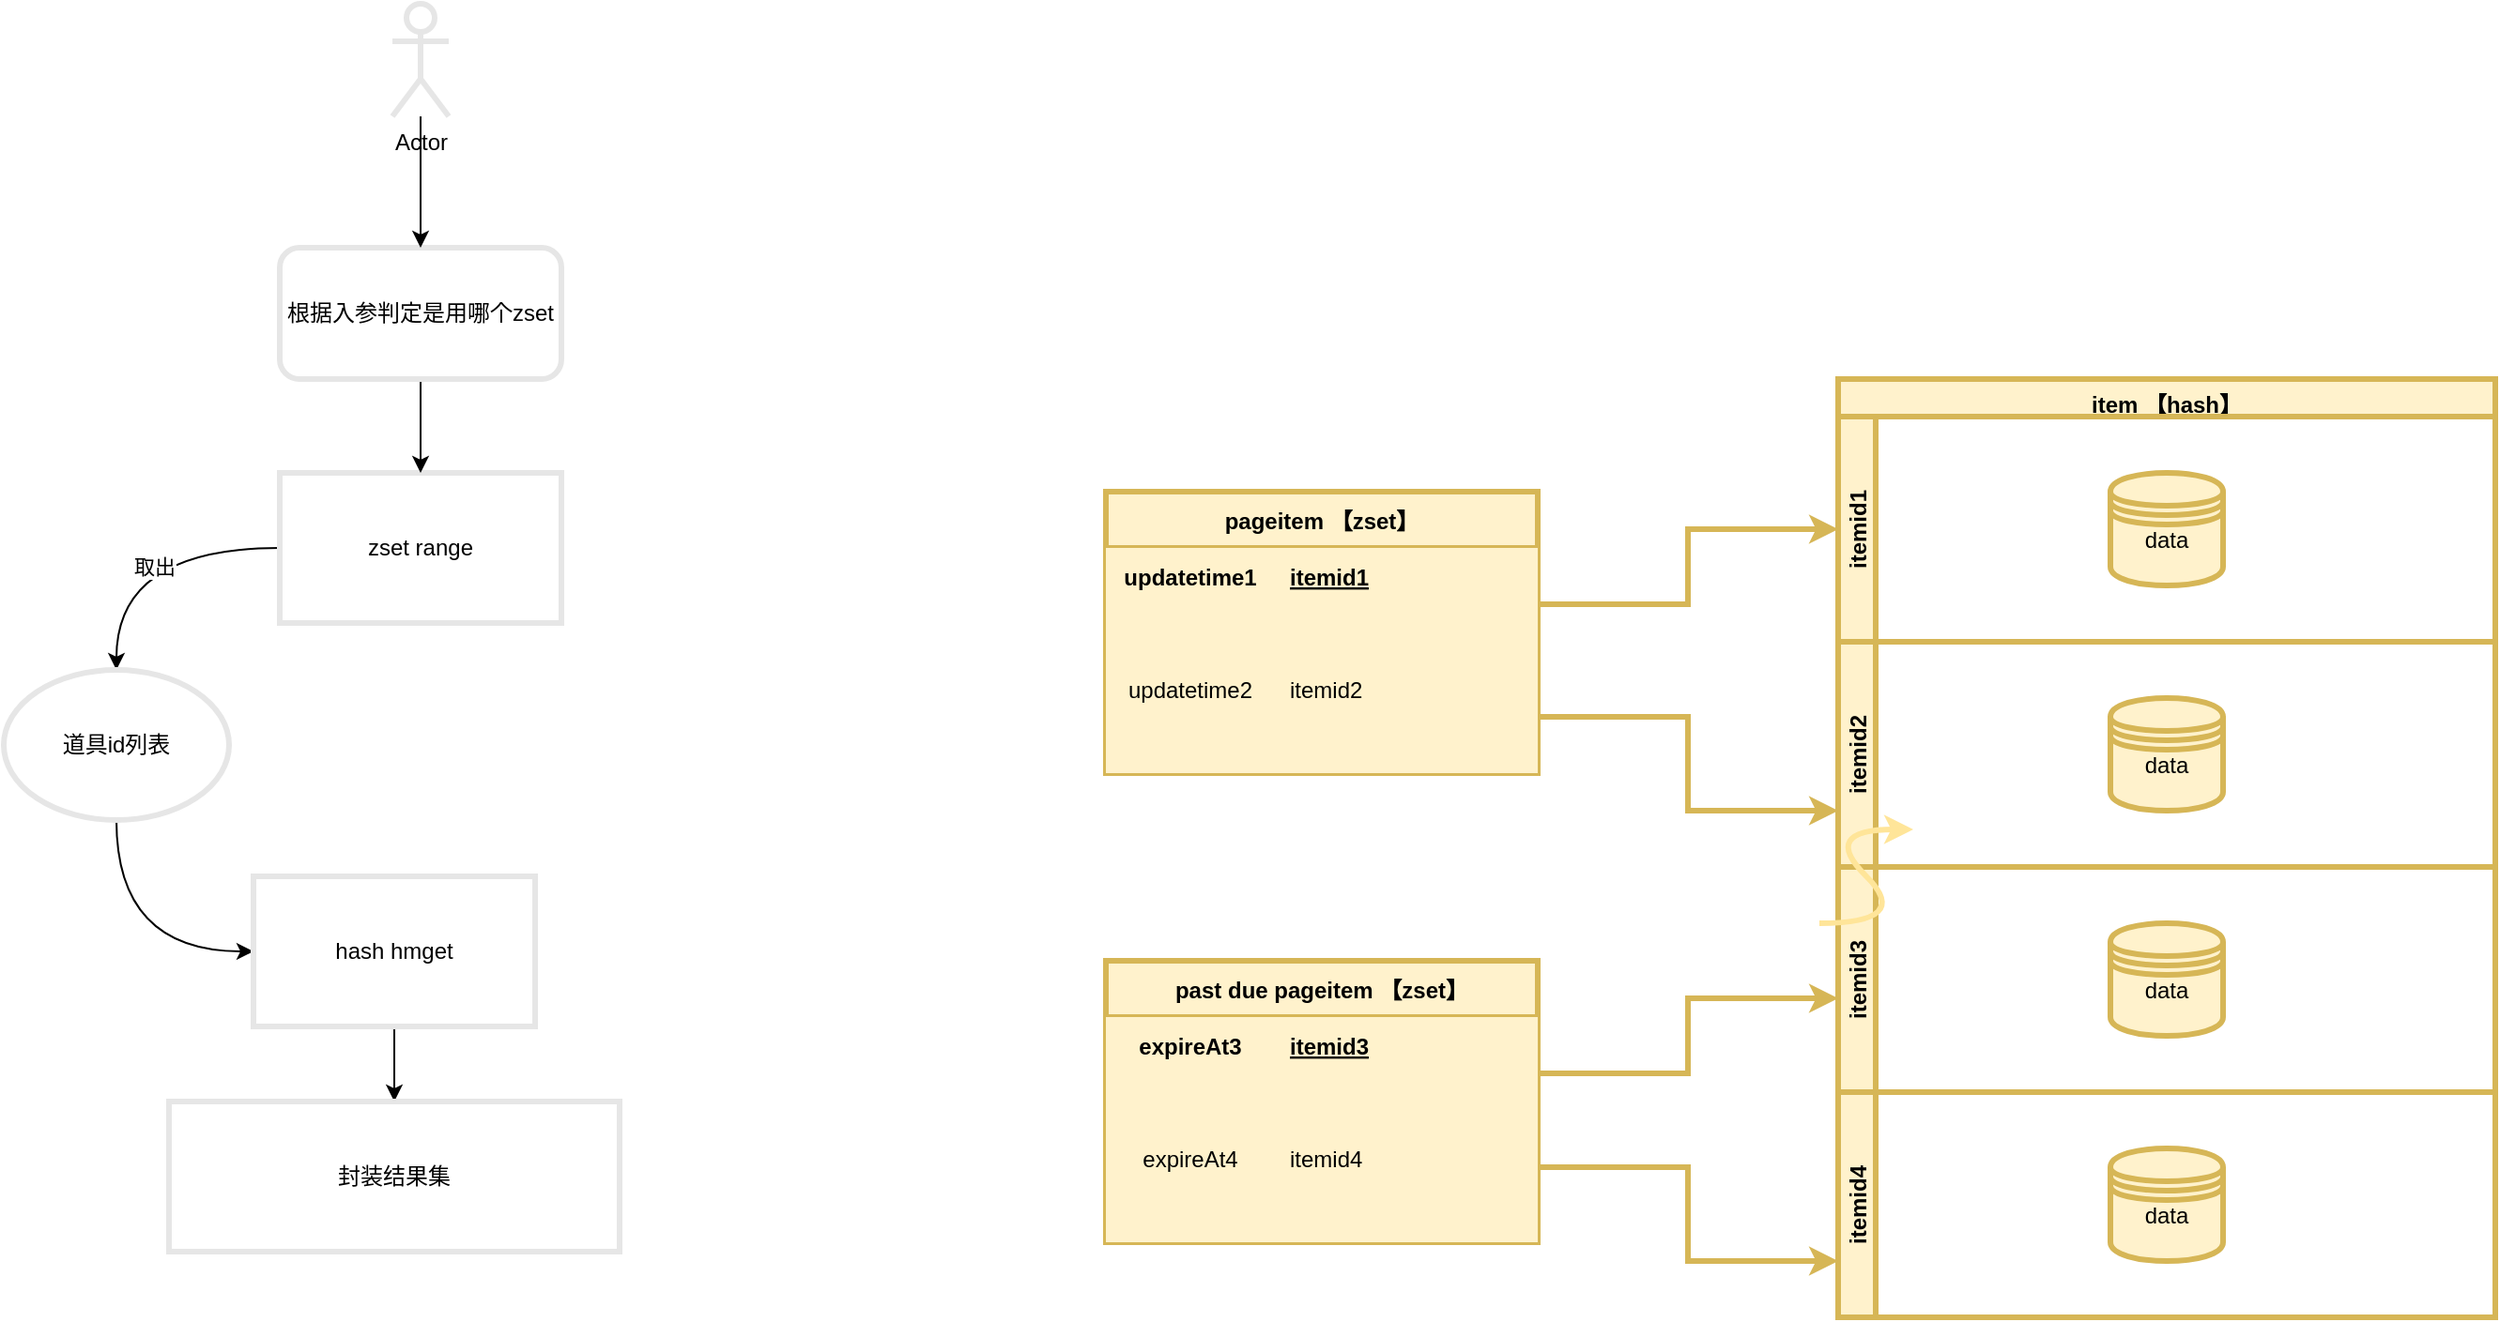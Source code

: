 <mxfile version="15.3.7" type="github">
  <diagram id="0inbW-KyjCVtwk-rCgZb" name="Page-1">
    <mxGraphModel dx="2893" dy="1074" grid="1" gridSize="10" guides="1" tooltips="1" connect="1" arrows="1" fold="1" page="1" pageScale="1" pageWidth="827" pageHeight="1169" math="0" shadow="0">
      <root>
        <mxCell id="0" />
        <mxCell id="1" parent="0" />
        <mxCell id="1Qq6kkW1Uyhg24G6HAr7-7" value="item 【hash】" style="swimlane;childLayout=stackLayout;resizeParent=1;resizeParentMax=0;horizontal=1;startSize=20;horizontalStack=0;verticalAlign=top;strokeWidth=3;fillColor=#fff2cc;strokeColor=#d6b656;" vertex="1" parent="1">
          <mxGeometry x="400" y="560" width="350" height="380" as="geometry" />
        </mxCell>
        <mxCell id="1Qq6kkW1Uyhg24G6HAr7-8" value="itemid1" style="swimlane;startSize=20;horizontal=0;strokeWidth=3;fillColor=#fff2cc;strokeColor=#d6b656;" vertex="1" parent="1Qq6kkW1Uyhg24G6HAr7-7">
          <mxGeometry y="20" width="350" height="120" as="geometry" />
        </mxCell>
        <mxCell id="1Qq6kkW1Uyhg24G6HAr7-23" value="data" style="shape=datastore;whiteSpace=wrap;html=1;verticalAlign=top;strokeWidth=3;fillColor=#fff2cc;strokeColor=#d6b656;" vertex="1" parent="1Qq6kkW1Uyhg24G6HAr7-8">
          <mxGeometry x="145" y="30" width="60" height="60" as="geometry" />
        </mxCell>
        <mxCell id="1Qq6kkW1Uyhg24G6HAr7-9" value="itemid2" style="swimlane;startSize=20;horizontal=0;strokeWidth=3;fillColor=#fff2cc;strokeColor=#d6b656;" vertex="1" parent="1Qq6kkW1Uyhg24G6HAr7-7">
          <mxGeometry y="140" width="350" height="120" as="geometry" />
        </mxCell>
        <mxCell id="1Qq6kkW1Uyhg24G6HAr7-24" value="data" style="shape=datastore;whiteSpace=wrap;html=1;verticalAlign=top;strokeWidth=3;fillColor=#fff2cc;strokeColor=#d6b656;" vertex="1" parent="1Qq6kkW1Uyhg24G6HAr7-9">
          <mxGeometry x="145" y="30" width="60" height="60" as="geometry" />
        </mxCell>
        <mxCell id="1Qq6kkW1Uyhg24G6HAr7-10" value="itemid3" style="swimlane;startSize=20;horizontal=0;strokeWidth=3;fillColor=#fff2cc;strokeColor=#d6b656;" vertex="1" parent="1Qq6kkW1Uyhg24G6HAr7-7">
          <mxGeometry y="260" width="350" height="120" as="geometry" />
        </mxCell>
        <mxCell id="1Qq6kkW1Uyhg24G6HAr7-25" value="data" style="shape=datastore;whiteSpace=wrap;html=1;verticalAlign=top;strokeWidth=3;fillColor=#fff2cc;strokeColor=#d6b656;" vertex="1" parent="1Qq6kkW1Uyhg24G6HAr7-10">
          <mxGeometry x="145" y="30" width="60" height="60" as="geometry" />
        </mxCell>
        <mxCell id="1Qq6kkW1Uyhg24G6HAr7-54" style="edgeStyle=orthogonalEdgeStyle;rounded=0;orthogonalLoop=1;jettySize=auto;html=1;entryX=0;entryY=0.5;entryDx=0;entryDy=0;fontColor=#FEFFD9;strokeWidth=3;fillColor=#fff2cc;strokeColor=#d6b656;" edge="1" parent="1" source="1Qq6kkW1Uyhg24G6HAr7-26" target="1Qq6kkW1Uyhg24G6HAr7-8">
          <mxGeometry relative="1" as="geometry">
            <Array as="points">
              <mxPoint x="320" y="680" />
              <mxPoint x="320" y="640" />
            </Array>
          </mxGeometry>
        </mxCell>
        <mxCell id="1Qq6kkW1Uyhg24G6HAr7-55" style="edgeStyle=orthogonalEdgeStyle;rounded=0;orthogonalLoop=1;jettySize=auto;html=1;entryX=0;entryY=0.75;entryDx=0;entryDy=0;fontColor=#FEFFD9;strokeWidth=3;fillColor=#fff2cc;strokeColor=#d6b656;" edge="1" parent="1" source="1Qq6kkW1Uyhg24G6HAr7-33" target="1Qq6kkW1Uyhg24G6HAr7-9">
          <mxGeometry relative="1" as="geometry">
            <Array as="points">
              <mxPoint x="320" y="740" />
              <mxPoint x="320" y="790" />
            </Array>
          </mxGeometry>
        </mxCell>
        <mxCell id="1Qq6kkW1Uyhg24G6HAr7-26" value="pageitem 【zset】" style="shape=table;startSize=30;container=1;collapsible=1;childLayout=tableLayout;fixedRows=1;rowLines=0;fontStyle=1;align=center;resizeLast=1;strokeWidth=3;fillColor=#fff2cc;strokeColor=#d6b656;" vertex="1" parent="1">
          <mxGeometry x="10" y="620" width="230" height="150" as="geometry" />
        </mxCell>
        <mxCell id="1Qq6kkW1Uyhg24G6HAr7-27" value="" style="shape=partialRectangle;collapsible=0;dropTarget=0;pointerEvents=0;fillColor=#fff2cc;top=0;left=0;bottom=0;right=0;points=[[0,0.5],[1,0.5]];portConstraint=eastwest;strokeWidth=3;strokeColor=#d6b656;" vertex="1" parent="1Qq6kkW1Uyhg24G6HAr7-26">
          <mxGeometry y="30" width="230" height="30" as="geometry" />
        </mxCell>
        <mxCell id="1Qq6kkW1Uyhg24G6HAr7-28" value="updatetime1" style="shape=partialRectangle;connectable=0;fillColor=#fff2cc;top=0;left=0;bottom=0;right=0;fontStyle=1;overflow=hidden;strokeWidth=3;strokeColor=#d6b656;" vertex="1" parent="1Qq6kkW1Uyhg24G6HAr7-27">
          <mxGeometry width="90" height="30" as="geometry">
            <mxRectangle width="90" height="30" as="alternateBounds" />
          </mxGeometry>
        </mxCell>
        <mxCell id="1Qq6kkW1Uyhg24G6HAr7-29" value="itemid1" style="shape=partialRectangle;connectable=0;fillColor=#fff2cc;top=0;left=0;bottom=0;right=0;align=left;spacingLeft=6;fontStyle=5;overflow=hidden;strokeWidth=3;strokeColor=#d6b656;" vertex="1" parent="1Qq6kkW1Uyhg24G6HAr7-27">
          <mxGeometry x="90" width="140" height="30" as="geometry">
            <mxRectangle width="140" height="30" as="alternateBounds" />
          </mxGeometry>
        </mxCell>
        <mxCell id="1Qq6kkW1Uyhg24G6HAr7-30" value="" style="shape=partialRectangle;collapsible=0;dropTarget=0;pointerEvents=0;fillColor=#fff2cc;top=0;left=0;bottom=1;right=0;points=[[0,0.5],[1,0.5]];portConstraint=eastwest;strokeWidth=3;strokeColor=#d6b656;" vertex="1" parent="1Qq6kkW1Uyhg24G6HAr7-26">
          <mxGeometry y="60" width="230" height="30" as="geometry" />
        </mxCell>
        <mxCell id="1Qq6kkW1Uyhg24G6HAr7-31" value="" style="shape=partialRectangle;connectable=0;fillColor=#fff2cc;top=0;left=0;bottom=0;right=0;fontStyle=1;overflow=hidden;strokeWidth=3;strokeColor=#d6b656;" vertex="1" parent="1Qq6kkW1Uyhg24G6HAr7-30">
          <mxGeometry width="90" height="30" as="geometry">
            <mxRectangle width="90" height="30" as="alternateBounds" />
          </mxGeometry>
        </mxCell>
        <mxCell id="1Qq6kkW1Uyhg24G6HAr7-32" value="" style="shape=partialRectangle;connectable=0;fillColor=#fff2cc;top=0;left=0;bottom=0;right=0;align=left;spacingLeft=6;fontStyle=5;overflow=hidden;strokeWidth=3;strokeColor=#d6b656;" vertex="1" parent="1Qq6kkW1Uyhg24G6HAr7-30">
          <mxGeometry x="90" width="140" height="30" as="geometry">
            <mxRectangle width="140" height="30" as="alternateBounds" />
          </mxGeometry>
        </mxCell>
        <mxCell id="1Qq6kkW1Uyhg24G6HAr7-33" value="" style="shape=partialRectangle;collapsible=0;dropTarget=0;pointerEvents=0;fillColor=#fff2cc;top=0;left=0;bottom=0;right=0;points=[[0,0.5],[1,0.5]];portConstraint=eastwest;strokeWidth=3;strokeColor=#d6b656;" vertex="1" parent="1Qq6kkW1Uyhg24G6HAr7-26">
          <mxGeometry y="90" width="230" height="30" as="geometry" />
        </mxCell>
        <mxCell id="1Qq6kkW1Uyhg24G6HAr7-34" value="updatetime2" style="shape=partialRectangle;connectable=0;fillColor=#fff2cc;top=0;left=0;bottom=0;right=0;editable=1;overflow=hidden;strokeWidth=3;strokeColor=#d6b656;" vertex="1" parent="1Qq6kkW1Uyhg24G6HAr7-33">
          <mxGeometry width="90" height="30" as="geometry">
            <mxRectangle width="90" height="30" as="alternateBounds" />
          </mxGeometry>
        </mxCell>
        <mxCell id="1Qq6kkW1Uyhg24G6HAr7-35" value="itemid2" style="shape=partialRectangle;connectable=0;fillColor=#fff2cc;top=0;left=0;bottom=0;right=0;align=left;spacingLeft=6;overflow=hidden;strokeWidth=3;strokeColor=#d6b656;" vertex="1" parent="1Qq6kkW1Uyhg24G6HAr7-33">
          <mxGeometry x="90" width="140" height="30" as="geometry">
            <mxRectangle width="140" height="30" as="alternateBounds" />
          </mxGeometry>
        </mxCell>
        <mxCell id="1Qq6kkW1Uyhg24G6HAr7-36" value="" style="shape=partialRectangle;collapsible=0;dropTarget=0;pointerEvents=0;fillColor=#fff2cc;top=0;left=0;bottom=0;right=0;points=[[0,0.5],[1,0.5]];portConstraint=eastwest;strokeWidth=3;strokeColor=#d6b656;" vertex="1" parent="1Qq6kkW1Uyhg24G6HAr7-26">
          <mxGeometry y="120" width="230" height="30" as="geometry" />
        </mxCell>
        <mxCell id="1Qq6kkW1Uyhg24G6HAr7-37" value="" style="shape=partialRectangle;connectable=0;fillColor=#fff2cc;top=0;left=0;bottom=0;right=0;editable=1;overflow=hidden;strokeWidth=3;strokeColor=#d6b656;" vertex="1" parent="1Qq6kkW1Uyhg24G6HAr7-36">
          <mxGeometry width="90" height="30" as="geometry">
            <mxRectangle width="90" height="30" as="alternateBounds" />
          </mxGeometry>
        </mxCell>
        <mxCell id="1Qq6kkW1Uyhg24G6HAr7-38" value="" style="shape=partialRectangle;connectable=0;fillColor=#fff2cc;top=0;left=0;bottom=0;right=0;align=left;spacingLeft=6;overflow=hidden;strokeWidth=3;strokeColor=#d6b656;" vertex="1" parent="1Qq6kkW1Uyhg24G6HAr7-36">
          <mxGeometry x="90" width="140" height="30" as="geometry">
            <mxRectangle width="140" height="30" as="alternateBounds" />
          </mxGeometry>
        </mxCell>
        <mxCell id="1Qq6kkW1Uyhg24G6HAr7-39" value="past due pageitem 【zset】" style="shape=table;startSize=30;container=1;collapsible=1;childLayout=tableLayout;fixedRows=1;rowLines=0;fontStyle=1;align=center;resizeLast=1;strokeWidth=3;fillColor=#fff2cc;strokeColor=#d6b656;" vertex="1" parent="1">
          <mxGeometry x="10" y="870" width="230" height="150" as="geometry" />
        </mxCell>
        <mxCell id="1Qq6kkW1Uyhg24G6HAr7-40" value="" style="shape=partialRectangle;collapsible=0;dropTarget=0;pointerEvents=0;fillColor=#fff2cc;top=0;left=0;bottom=0;right=0;points=[[0,0.5],[1,0.5]];portConstraint=eastwest;strokeWidth=3;strokeColor=#d6b656;" vertex="1" parent="1Qq6kkW1Uyhg24G6HAr7-39">
          <mxGeometry y="30" width="230" height="30" as="geometry" />
        </mxCell>
        <mxCell id="1Qq6kkW1Uyhg24G6HAr7-41" value="expireAt3" style="shape=partialRectangle;connectable=0;fillColor=#fff2cc;top=0;left=0;bottom=0;right=0;fontStyle=1;overflow=hidden;strokeWidth=3;strokeColor=#d6b656;" vertex="1" parent="1Qq6kkW1Uyhg24G6HAr7-40">
          <mxGeometry width="90" height="30" as="geometry">
            <mxRectangle width="90" height="30" as="alternateBounds" />
          </mxGeometry>
        </mxCell>
        <mxCell id="1Qq6kkW1Uyhg24G6HAr7-42" value="itemid3" style="shape=partialRectangle;connectable=0;fillColor=#fff2cc;top=0;left=0;bottom=0;right=0;align=left;spacingLeft=6;fontStyle=5;overflow=hidden;strokeWidth=3;strokeColor=#d6b656;" vertex="1" parent="1Qq6kkW1Uyhg24G6HAr7-40">
          <mxGeometry x="90" width="140" height="30" as="geometry">
            <mxRectangle width="140" height="30" as="alternateBounds" />
          </mxGeometry>
        </mxCell>
        <mxCell id="1Qq6kkW1Uyhg24G6HAr7-43" value="" style="shape=partialRectangle;collapsible=0;dropTarget=0;pointerEvents=0;fillColor=#fff2cc;top=0;left=0;bottom=1;right=0;points=[[0,0.5],[1,0.5]];portConstraint=eastwest;strokeWidth=3;strokeColor=#d6b656;" vertex="1" parent="1Qq6kkW1Uyhg24G6HAr7-39">
          <mxGeometry y="60" width="230" height="30" as="geometry" />
        </mxCell>
        <mxCell id="1Qq6kkW1Uyhg24G6HAr7-44" value="" style="shape=partialRectangle;connectable=0;fillColor=#fff2cc;top=0;left=0;bottom=0;right=0;fontStyle=1;overflow=hidden;strokeWidth=3;strokeColor=#d6b656;" vertex="1" parent="1Qq6kkW1Uyhg24G6HAr7-43">
          <mxGeometry width="90" height="30" as="geometry">
            <mxRectangle width="90" height="30" as="alternateBounds" />
          </mxGeometry>
        </mxCell>
        <mxCell id="1Qq6kkW1Uyhg24G6HAr7-45" value="" style="shape=partialRectangle;connectable=0;fillColor=#fff2cc;top=0;left=0;bottom=0;right=0;align=left;spacingLeft=6;fontStyle=5;overflow=hidden;strokeWidth=3;strokeColor=#d6b656;" vertex="1" parent="1Qq6kkW1Uyhg24G6HAr7-43">
          <mxGeometry x="90" width="140" height="30" as="geometry">
            <mxRectangle width="140" height="30" as="alternateBounds" />
          </mxGeometry>
        </mxCell>
        <mxCell id="1Qq6kkW1Uyhg24G6HAr7-46" value="" style="shape=partialRectangle;collapsible=0;dropTarget=0;pointerEvents=0;fillColor=#fff2cc;top=0;left=0;bottom=0;right=0;points=[[0,0.5],[1,0.5]];portConstraint=eastwest;strokeWidth=3;strokeColor=#d6b656;" vertex="1" parent="1Qq6kkW1Uyhg24G6HAr7-39">
          <mxGeometry y="90" width="230" height="30" as="geometry" />
        </mxCell>
        <mxCell id="1Qq6kkW1Uyhg24G6HAr7-47" value="expireAt4" style="shape=partialRectangle;connectable=0;fillColor=#fff2cc;top=0;left=0;bottom=0;right=0;editable=1;overflow=hidden;strokeWidth=3;strokeColor=#d6b656;" vertex="1" parent="1Qq6kkW1Uyhg24G6HAr7-46">
          <mxGeometry width="90" height="30" as="geometry">
            <mxRectangle width="90" height="30" as="alternateBounds" />
          </mxGeometry>
        </mxCell>
        <mxCell id="1Qq6kkW1Uyhg24G6HAr7-48" value="itemid4" style="shape=partialRectangle;connectable=0;fillColor=#fff2cc;top=0;left=0;bottom=0;right=0;align=left;spacingLeft=6;overflow=hidden;strokeWidth=3;strokeColor=#d6b656;" vertex="1" parent="1Qq6kkW1Uyhg24G6HAr7-46">
          <mxGeometry x="90" width="140" height="30" as="geometry">
            <mxRectangle width="140" height="30" as="alternateBounds" />
          </mxGeometry>
        </mxCell>
        <mxCell id="1Qq6kkW1Uyhg24G6HAr7-49" value="" style="shape=partialRectangle;collapsible=0;dropTarget=0;pointerEvents=0;fillColor=#fff2cc;top=0;left=0;bottom=0;right=0;points=[[0,0.5],[1,0.5]];portConstraint=eastwest;strokeWidth=3;strokeColor=#d6b656;" vertex="1" parent="1Qq6kkW1Uyhg24G6HAr7-39">
          <mxGeometry y="120" width="230" height="30" as="geometry" />
        </mxCell>
        <mxCell id="1Qq6kkW1Uyhg24G6HAr7-50" value="" style="shape=partialRectangle;connectable=0;fillColor=#fff2cc;top=0;left=0;bottom=0;right=0;editable=1;overflow=hidden;strokeWidth=3;strokeColor=#d6b656;" vertex="1" parent="1Qq6kkW1Uyhg24G6HAr7-49">
          <mxGeometry width="90" height="30" as="geometry">
            <mxRectangle width="90" height="30" as="alternateBounds" />
          </mxGeometry>
        </mxCell>
        <mxCell id="1Qq6kkW1Uyhg24G6HAr7-51" value="" style="shape=partialRectangle;connectable=0;fillColor=#fff2cc;top=0;left=0;bottom=0;right=0;align=left;spacingLeft=6;overflow=hidden;strokeWidth=3;strokeColor=#d6b656;" vertex="1" parent="1Qq6kkW1Uyhg24G6HAr7-49">
          <mxGeometry x="90" width="140" height="30" as="geometry">
            <mxRectangle width="140" height="30" as="alternateBounds" />
          </mxGeometry>
        </mxCell>
        <mxCell id="1Qq6kkW1Uyhg24G6HAr7-52" value="itemid4" style="swimlane;startSize=20;horizontal=0;strokeWidth=3;fillColor=#fff2cc;strokeColor=#d6b656;" vertex="1" parent="1">
          <mxGeometry x="400" y="940" width="350" height="120" as="geometry" />
        </mxCell>
        <mxCell id="1Qq6kkW1Uyhg24G6HAr7-53" value="data" style="shape=datastore;whiteSpace=wrap;html=1;verticalAlign=top;strokeWidth=3;fillColor=#fff2cc;strokeColor=#d6b656;" vertex="1" parent="1Qq6kkW1Uyhg24G6HAr7-52">
          <mxGeometry x="145" y="30" width="60" height="60" as="geometry" />
        </mxCell>
        <mxCell id="1Qq6kkW1Uyhg24G6HAr7-58" style="edgeStyle=orthogonalEdgeStyle;rounded=0;orthogonalLoop=1;jettySize=auto;html=1;entryX=0;entryY=0.5;entryDx=0;entryDy=0;fontColor=#FEFFD9;strokeWidth=3;fillColor=#fff2cc;strokeColor=#d6b656;" edge="1" parent="1">
          <mxGeometry relative="1" as="geometry">
            <mxPoint x="240" y="930" as="sourcePoint" />
            <mxPoint x="400" y="890" as="targetPoint" />
            <Array as="points">
              <mxPoint x="320" y="930" />
              <mxPoint x="320" y="890" />
            </Array>
          </mxGeometry>
        </mxCell>
        <mxCell id="1Qq6kkW1Uyhg24G6HAr7-60" style="edgeStyle=orthogonalEdgeStyle;rounded=0;orthogonalLoop=1;jettySize=auto;html=1;entryX=0;entryY=0.75;entryDx=0;entryDy=0;fontColor=#FEFFD9;strokeWidth=3;fillColor=#fff2cc;strokeColor=#d6b656;" edge="1" parent="1">
          <mxGeometry relative="1" as="geometry">
            <mxPoint x="240" y="980" as="sourcePoint" />
            <mxPoint x="400" y="1030" as="targetPoint" />
            <Array as="points">
              <mxPoint x="320" y="980" />
              <mxPoint x="320" y="1030" />
            </Array>
          </mxGeometry>
        </mxCell>
        <mxCell id="1Qq6kkW1Uyhg24G6HAr7-65" style="edgeStyle=orthogonalEdgeStyle;rounded=0;orthogonalLoop=1;jettySize=auto;html=1;entryX=0.5;entryY=0;entryDx=0;entryDy=0;fontColor=#000000;strokeColor=#000000;strokeWidth=1;curved=1;" edge="1" parent="1" source="1Qq6kkW1Uyhg24G6HAr7-61" target="1Qq6kkW1Uyhg24G6HAr7-63">
          <mxGeometry relative="1" as="geometry" />
        </mxCell>
        <mxCell id="1Qq6kkW1Uyhg24G6HAr7-66" value="取出" style="edgeLabel;html=1;align=center;verticalAlign=middle;resizable=0;points=[];fontColor=#000000;" vertex="1" connectable="0" parent="1Qq6kkW1Uyhg24G6HAr7-65">
          <mxGeometry x="0.267" y="20" relative="1" as="geometry">
            <mxPoint as="offset" />
          </mxGeometry>
        </mxCell>
        <mxCell id="1Qq6kkW1Uyhg24G6HAr7-61" value="zset range" style="rounded=0;whiteSpace=wrap;html=1;fontColor=#000000;strokeColor=#E6E6E6;strokeWidth=3;verticalAlign=middle;align=center;" vertex="1" parent="1">
          <mxGeometry x="-430" y="610" width="150" height="80" as="geometry" />
        </mxCell>
        <mxCell id="1Qq6kkW1Uyhg24G6HAr7-68" style="edgeStyle=orthogonalEdgeStyle;curved=1;rounded=0;orthogonalLoop=1;jettySize=auto;html=1;fontColor=#000000;strokeColor=#000000;strokeWidth=1;entryX=0;entryY=0.5;entryDx=0;entryDy=0;exitX=0.5;exitY=1;exitDx=0;exitDy=0;" edge="1" parent="1" source="1Qq6kkW1Uyhg24G6HAr7-63" target="1Qq6kkW1Uyhg24G6HAr7-67">
          <mxGeometry relative="1" as="geometry">
            <mxPoint x="-487" y="855" as="targetPoint" />
          </mxGeometry>
        </mxCell>
        <mxCell id="1Qq6kkW1Uyhg24G6HAr7-63" value="道具id列表" style="ellipse;whiteSpace=wrap;html=1;fontColor=#000000;strokeColor=#E6E6E6;strokeWidth=3;align=center;verticalAlign=middle;" vertex="1" parent="1">
          <mxGeometry x="-577" y="715" width="120" height="80" as="geometry" />
        </mxCell>
        <mxCell id="1Qq6kkW1Uyhg24G6HAr7-64" value="" style="curved=1;endArrow=classic;html=1;fontColor=#000000;strokeColor=#FFE599;strokeWidth=3;" edge="1" parent="1">
          <mxGeometry width="50" height="50" relative="1" as="geometry">
            <mxPoint x="390" y="850" as="sourcePoint" />
            <mxPoint x="440" y="800" as="targetPoint" />
            <Array as="points">
              <mxPoint x="440" y="850" />
              <mxPoint x="390" y="800" />
            </Array>
          </mxGeometry>
        </mxCell>
        <mxCell id="1Qq6kkW1Uyhg24G6HAr7-71" value="" style="edgeStyle=orthogonalEdgeStyle;curved=1;rounded=0;orthogonalLoop=1;jettySize=auto;html=1;fontColor=#000000;strokeColor=#000000;strokeWidth=1;" edge="1" parent="1" source="1Qq6kkW1Uyhg24G6HAr7-67" target="1Qq6kkW1Uyhg24G6HAr7-70">
          <mxGeometry relative="1" as="geometry" />
        </mxCell>
        <mxCell id="1Qq6kkW1Uyhg24G6HAr7-67" value="hash hmget" style="rounded=0;whiteSpace=wrap;html=1;fontColor=#000000;strokeColor=#E6E6E6;strokeWidth=3;verticalAlign=middle;align=center;" vertex="1" parent="1">
          <mxGeometry x="-444" y="825" width="150" height="80" as="geometry" />
        </mxCell>
        <mxCell id="1Qq6kkW1Uyhg24G6HAr7-70" value="封装结果集" style="rounded=0;whiteSpace=wrap;html=1;fontColor=#000000;strokeColor=#E6E6E6;strokeWidth=3;verticalAlign=middle;align=center;" vertex="1" parent="1">
          <mxGeometry x="-489" y="945" width="240" height="80" as="geometry" />
        </mxCell>
        <mxCell id="1Qq6kkW1Uyhg24G6HAr7-75" value="" style="edgeStyle=orthogonalEdgeStyle;curved=1;rounded=0;orthogonalLoop=1;jettySize=auto;html=1;fontColor=#000000;strokeColor=#000000;strokeWidth=1;" edge="1" parent="1" source="1Qq6kkW1Uyhg24G6HAr7-72" target="1Qq6kkW1Uyhg24G6HAr7-61">
          <mxGeometry relative="1" as="geometry" />
        </mxCell>
        <mxCell id="1Qq6kkW1Uyhg24G6HAr7-72" value="根据入参判定是用哪个zset" style="rounded=1;whiteSpace=wrap;html=1;fontColor=#000000;strokeColor=#E6E6E6;strokeWidth=3;align=center;verticalAlign=middle;" vertex="1" parent="1">
          <mxGeometry x="-430" y="490" width="150" height="70" as="geometry" />
        </mxCell>
        <mxCell id="1Qq6kkW1Uyhg24G6HAr7-74" value="" style="edgeStyle=orthogonalEdgeStyle;curved=1;rounded=0;orthogonalLoop=1;jettySize=auto;html=1;fontColor=#000000;strokeColor=#000000;strokeWidth=1;" edge="1" parent="1" source="1Qq6kkW1Uyhg24G6HAr7-73" target="1Qq6kkW1Uyhg24G6HAr7-72">
          <mxGeometry relative="1" as="geometry" />
        </mxCell>
        <mxCell id="1Qq6kkW1Uyhg24G6HAr7-73" value="Actor" style="shape=umlActor;verticalLabelPosition=bottom;verticalAlign=top;html=1;outlineConnect=0;fontColor=#000000;strokeColor=#E6E6E6;strokeWidth=3;" vertex="1" parent="1">
          <mxGeometry x="-370" y="360" width="30" height="60" as="geometry" />
        </mxCell>
      </root>
    </mxGraphModel>
  </diagram>
</mxfile>
